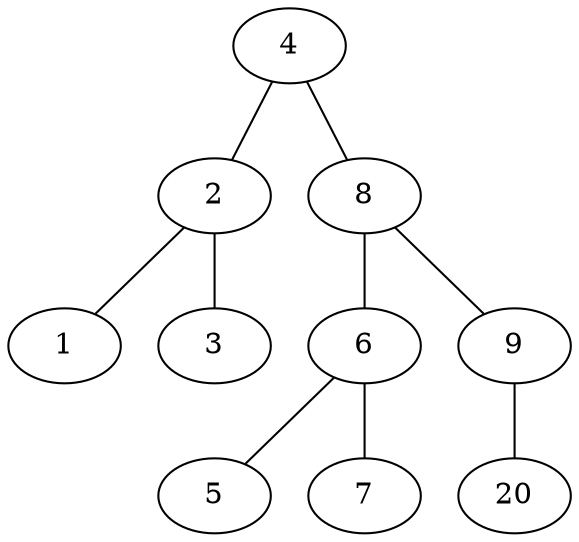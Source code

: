 graph A {
  4;
  4 -- 2;
  2;
  2 -- 1;
  1;
  2 -- 3;
  3;
  4 -- 8;
  8;
  8 -- 6;
  6;
  6 -- 5;
  5;
  6 -- 7;
  7;
  8 -- 9;
  9;
  9 -- 20;
  20;
}